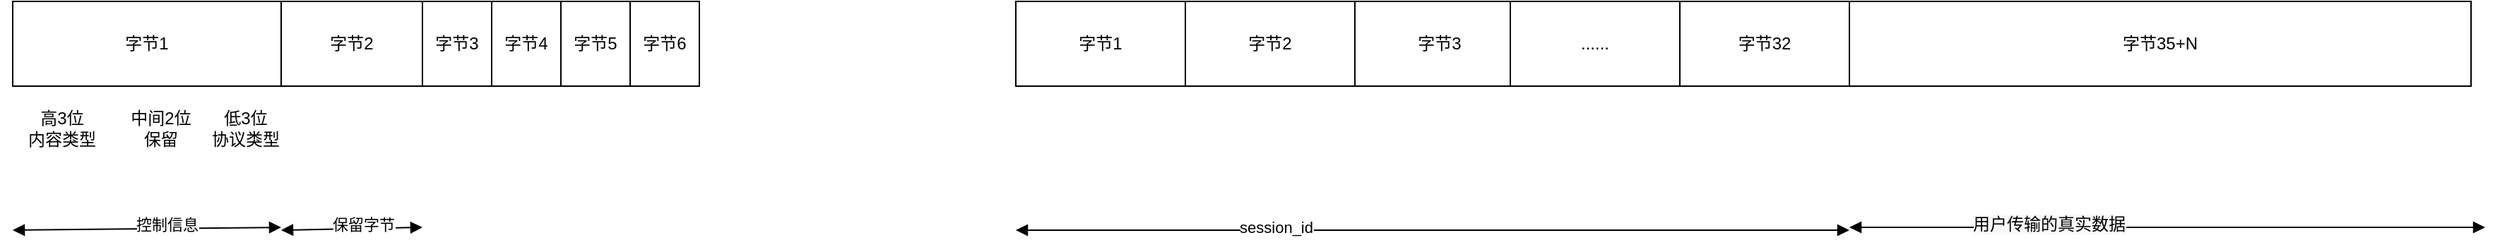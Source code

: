 <mxfile version="14.7.3" type="github">
  <diagram id="GCXrY2QsA4B7QGreXDqX" name="Page-1">
    <mxGraphModel dx="599" dy="704" grid="1" gridSize="10" guides="1" tooltips="1" connect="1" arrows="1" fold="1" page="1" pageScale="1" pageWidth="827" pageHeight="1169" math="0" shadow="0">
      <root>
        <mxCell id="0" />
        <mxCell id="1" parent="0" />
        <mxCell id="TAcSfTKSRgDNf1jZrh-P-1" value="字节1" style="rounded=0;whiteSpace=wrap;html=1;" parent="1" vertex="1">
          <mxGeometry x="1580" y="40" width="120" height="60" as="geometry" />
        </mxCell>
        <mxCell id="TAcSfTKSRgDNf1jZrh-P-2" value="&lt;span&gt;字节2&lt;/span&gt;" style="rounded=0;whiteSpace=wrap;html=1;" parent="1" vertex="1">
          <mxGeometry x="1700" y="40" width="120" height="60" as="geometry" />
        </mxCell>
        <mxCell id="TAcSfTKSRgDNf1jZrh-P-3" value="&lt;span&gt;字节3&lt;/span&gt;" style="rounded=0;whiteSpace=wrap;html=1;" parent="1" vertex="1">
          <mxGeometry x="1820" y="40" width="120" height="60" as="geometry" />
        </mxCell>
        <mxCell id="TAcSfTKSRgDNf1jZrh-P-4" value="......" style="rounded=0;whiteSpace=wrap;html=1;" parent="1" vertex="1">
          <mxGeometry x="1930" y="40" width="120" height="60" as="geometry" />
        </mxCell>
        <mxCell id="TAcSfTKSRgDNf1jZrh-P-5" value="字节32" style="rounded=0;whiteSpace=wrap;html=1;" parent="1" vertex="1">
          <mxGeometry x="2050" y="40" width="120" height="60" as="geometry" />
        </mxCell>
        <mxCell id="TAcSfTKSRgDNf1jZrh-P-6" value="" style="endArrow=block;startArrow=block;endFill=1;startFill=1;html=1;" parent="1" edge="1">
          <mxGeometry width="160" relative="1" as="geometry">
            <mxPoint x="1580" y="202" as="sourcePoint" />
            <mxPoint x="2170" y="202" as="targetPoint" />
          </mxGeometry>
        </mxCell>
        <mxCell id="TAcSfTKSRgDNf1jZrh-P-7" value="session_id" style="edgeLabel;html=1;align=center;verticalAlign=middle;resizable=0;points=[];" parent="TAcSfTKSRgDNf1jZrh-P-6" vertex="1" connectable="0">
          <mxGeometry x="-0.376" y="2" relative="1" as="geometry">
            <mxPoint as="offset" />
          </mxGeometry>
        </mxCell>
        <mxCell id="TAcSfTKSRgDNf1jZrh-P-8" value="字节1" style="rounded=0;whiteSpace=wrap;html=1;" parent="1" vertex="1">
          <mxGeometry x="870" y="40" width="190" height="60" as="geometry" />
        </mxCell>
        <mxCell id="TAcSfTKSRgDNf1jZrh-P-11" value="" style="endArrow=block;startArrow=block;endFill=1;startFill=1;html=1;" parent="1" edge="1">
          <mxGeometry width="160" relative="1" as="geometry">
            <mxPoint x="870" y="202" as="sourcePoint" />
            <mxPoint x="1060" y="200" as="targetPoint" />
          </mxGeometry>
        </mxCell>
        <mxCell id="TAcSfTKSRgDNf1jZrh-P-17" value="控制信息" style="edgeLabel;html=1;align=center;verticalAlign=middle;resizable=0;points=[];" parent="TAcSfTKSRgDNf1jZrh-P-11" vertex="1" connectable="0">
          <mxGeometry x="0.148" y="3" relative="1" as="geometry">
            <mxPoint as="offset" />
          </mxGeometry>
        </mxCell>
        <mxCell id="TAcSfTKSRgDNf1jZrh-P-12" value="高3位&lt;br&gt;内容类型" style="text;html=1;strokeColor=none;fillColor=none;align=center;verticalAlign=middle;whiteSpace=wrap;rounded=0;" parent="1" vertex="1">
          <mxGeometry x="880" y="120" width="50" height="20" as="geometry" />
        </mxCell>
        <mxCell id="TAcSfTKSRgDNf1jZrh-P-13" value="低3位&lt;br&gt;协议类型" style="text;html=1;strokeColor=none;fillColor=none;align=center;verticalAlign=middle;whiteSpace=wrap;rounded=0;" parent="1" vertex="1">
          <mxGeometry x="1000" y="120" width="70" height="20" as="geometry" />
        </mxCell>
        <mxCell id="TAcSfTKSRgDNf1jZrh-P-15" value="中间2位&lt;br&gt;保留" style="text;html=1;strokeColor=none;fillColor=none;align=center;verticalAlign=middle;whiteSpace=wrap;rounded=0;" parent="1" vertex="1">
          <mxGeometry x="950" y="120" width="50" height="20" as="geometry" />
        </mxCell>
        <mxCell id="TAcSfTKSRgDNf1jZrh-P-16" value="字节2" style="rounded=0;whiteSpace=wrap;html=1;" parent="1" vertex="1">
          <mxGeometry x="1060" y="40" width="100" height="60" as="geometry" />
        </mxCell>
        <mxCell id="TAcSfTKSRgDNf1jZrh-P-18" value="" style="endArrow=block;startArrow=block;endFill=1;startFill=1;html=1;" parent="1" edge="1">
          <mxGeometry width="160" relative="1" as="geometry">
            <mxPoint x="1060" y="202" as="sourcePoint" />
            <mxPoint x="1160" y="200" as="targetPoint" />
          </mxGeometry>
        </mxCell>
        <mxCell id="TAcSfTKSRgDNf1jZrh-P-19" value="保留字节" style="edgeLabel;html=1;align=center;verticalAlign=middle;resizable=0;points=[];" parent="TAcSfTKSRgDNf1jZrh-P-18" vertex="1" connectable="0">
          <mxGeometry x="0.148" y="3" relative="1" as="geometry">
            <mxPoint as="offset" />
          </mxGeometry>
        </mxCell>
        <mxCell id="TAcSfTKSRgDNf1jZrh-P-21" value="字节35+N" style="rounded=0;whiteSpace=wrap;html=1;" parent="1" vertex="1">
          <mxGeometry x="2170" y="40" width="440" height="60" as="geometry" />
        </mxCell>
        <mxCell id="TAcSfTKSRgDNf1jZrh-P-22" value="" style="endArrow=block;startArrow=block;endFill=1;startFill=1;html=1;" parent="1" edge="1">
          <mxGeometry width="160" relative="1" as="geometry">
            <mxPoint x="2170" y="200" as="sourcePoint" />
            <mxPoint x="2620" y="200" as="targetPoint" />
          </mxGeometry>
        </mxCell>
        <mxCell id="TAcSfTKSRgDNf1jZrh-P-23" value="&lt;span style=&quot;font-size: 12px ; background-color: rgb(248 , 249 , 250)&quot;&gt;用户传输的真实数据&lt;/span&gt;" style="edgeLabel;html=1;align=center;verticalAlign=middle;resizable=0;points=[];" parent="TAcSfTKSRgDNf1jZrh-P-22" vertex="1" connectable="0">
          <mxGeometry x="-0.376" y="2" relative="1" as="geometry">
            <mxPoint as="offset" />
          </mxGeometry>
        </mxCell>
        <mxCell id="9RRE4GS8OZpcR4dE-EF0-1" value="字节3" style="rounded=0;whiteSpace=wrap;html=1;" vertex="1" parent="1">
          <mxGeometry x="1160" y="40" width="49" height="60" as="geometry" />
        </mxCell>
        <mxCell id="9RRE4GS8OZpcR4dE-EF0-3" value="字节4" style="rounded=0;whiteSpace=wrap;html=1;" vertex="1" parent="1">
          <mxGeometry x="1209" y="40" width="49" height="60" as="geometry" />
        </mxCell>
        <mxCell id="9RRE4GS8OZpcR4dE-EF0-4" value="字节5" style="rounded=0;whiteSpace=wrap;html=1;" vertex="1" parent="1">
          <mxGeometry x="1258" y="40" width="49" height="60" as="geometry" />
        </mxCell>
        <mxCell id="9RRE4GS8OZpcR4dE-EF0-5" value="字节6" style="rounded=0;whiteSpace=wrap;html=1;" vertex="1" parent="1">
          <mxGeometry x="1307" y="40" width="49" height="60" as="geometry" />
        </mxCell>
      </root>
    </mxGraphModel>
  </diagram>
</mxfile>
